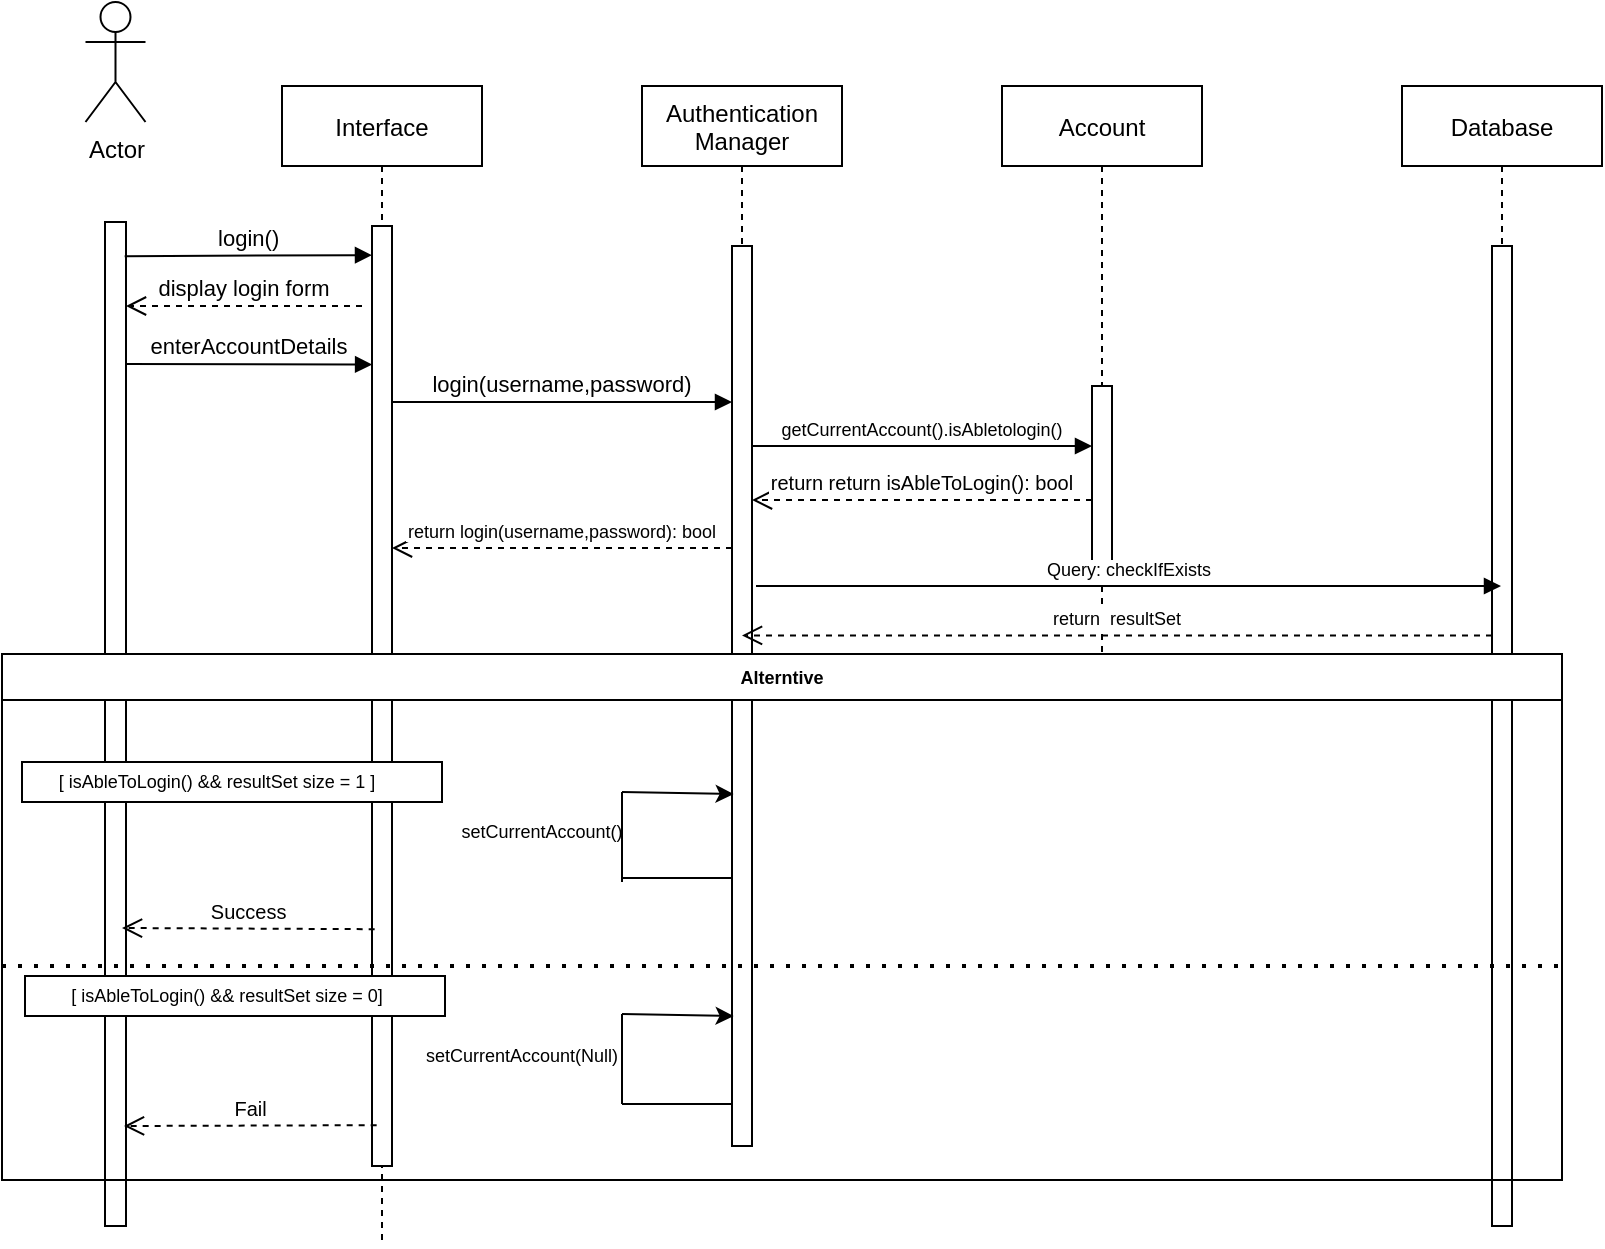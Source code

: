 <mxfile version="15.8.2" type="device"><diagram id="kgpKYQtTHZ0yAKxKKP6v" name="Page-1"><mxGraphModel dx="2272" dy="762" grid="1" gridSize="10" guides="1" tooltips="1" connect="1" arrows="1" fold="1" page="1" pageScale="1" pageWidth="850" pageHeight="1100" math="0" shadow="0"><root><mxCell id="0"/><mxCell id="1" parent="0"/><mxCell id="_wYik2mdYLtfwU2TrMEh-3" value="" style="whiteSpace=wrap;html=1;verticalAlign=top;" parent="1" vertex="1"><mxGeometry x="31.5" y="148" width="10.5" height="502" as="geometry"/></mxCell><mxCell id="3nuBFxr9cyL0pnOWT2aG-1" value="Interface" style="shape=umlLifeline;perimeter=lifelinePerimeter;container=1;collapsible=0;recursiveResize=0;rounded=0;shadow=0;strokeWidth=1;" parent="1" vertex="1"><mxGeometry x="120" y="80" width="100" height="580" as="geometry"/></mxCell><mxCell id="3nuBFxr9cyL0pnOWT2aG-2" value="" style="points=[];perimeter=orthogonalPerimeter;rounded=0;shadow=0;strokeWidth=1;" parent="3nuBFxr9cyL0pnOWT2aG-1" vertex="1"><mxGeometry x="45" y="70" width="10" height="470" as="geometry"/></mxCell><mxCell id="_wYik2mdYLtfwU2TrMEh-8" value="display login form" style="verticalAlign=bottom;endArrow=open;dashed=1;endSize=8;shadow=0;strokeWidth=1;" parent="3nuBFxr9cyL0pnOWT2aG-1" edge="1"><mxGeometry relative="1" as="geometry"><mxPoint x="-78.0" y="110.0" as="targetPoint"/><mxPoint x="40" y="110" as="sourcePoint"/></mxGeometry></mxCell><mxCell id="3nuBFxr9cyL0pnOWT2aG-5" value="Authentication&#10;Manager" style="shape=umlLifeline;perimeter=lifelinePerimeter;container=1;collapsible=0;recursiveResize=0;rounded=0;shadow=0;strokeWidth=1;" parent="1" vertex="1"><mxGeometry x="300" y="80" width="100" height="530" as="geometry"/></mxCell><mxCell id="3nuBFxr9cyL0pnOWT2aG-6" value="" style="points=[];perimeter=orthogonalPerimeter;rounded=0;shadow=0;strokeWidth=1;" parent="3nuBFxr9cyL0pnOWT2aG-5" vertex="1"><mxGeometry x="45" y="80" width="10" height="450" as="geometry"/></mxCell><mxCell id="3nuBFxr9cyL0pnOWT2aG-7" value="return login(username,password): bool" style="verticalAlign=bottom;endArrow=open;dashed=1;endSize=8;exitX=0;exitY=0.95;shadow=0;strokeWidth=1;fontSize=9;" parent="1" edge="1"><mxGeometry relative="1" as="geometry"><mxPoint x="175" y="311.0" as="targetPoint"/><mxPoint x="345" y="311.0" as="sourcePoint"/></mxGeometry></mxCell><mxCell id="3nuBFxr9cyL0pnOWT2aG-8" value="login(username,password)" style="verticalAlign=bottom;endArrow=block;entryX=0;entryY=0;shadow=0;strokeWidth=1;" parent="1" edge="1"><mxGeometry relative="1" as="geometry"><mxPoint x="175" y="238.0" as="sourcePoint"/><mxPoint x="345" y="238.0" as="targetPoint"/></mxGeometry></mxCell><mxCell id="_wYik2mdYLtfwU2TrMEh-1" value="Actor" style="shape=umlActor;verticalLabelPosition=bottom;verticalAlign=top;html=1;outlineConnect=0;" parent="1" vertex="1"><mxGeometry x="21.75" y="38" width="30" height="60" as="geometry"/></mxCell><mxCell id="_wYik2mdYLtfwU2TrMEh-7" value="login()" style="verticalAlign=bottom;endArrow=block;shadow=0;strokeWidth=1;entryX=0;entryY=0.031;entryDx=0;entryDy=0;entryPerimeter=0;exitX=0.937;exitY=0.034;exitDx=0;exitDy=0;exitPerimeter=0;" parent="1" source="_wYik2mdYLtfwU2TrMEh-3" target="3nuBFxr9cyL0pnOWT2aG-2" edge="1"><mxGeometry relative="1" as="geometry"><mxPoint x="42" y="157.0" as="sourcePoint"/><mxPoint x="165.05" y="159.96" as="targetPoint"/></mxGeometry></mxCell><mxCell id="_wYik2mdYLtfwU2TrMEh-9" value="enterAccountDetails" style="verticalAlign=bottom;endArrow=block;shadow=0;strokeWidth=1;entryX=0.005;entryY=0.054;entryDx=0;entryDy=0;entryPerimeter=0;" parent="1" edge="1"><mxGeometry relative="1" as="geometry"><mxPoint x="42" y="219.0" as="sourcePoint"/><mxPoint x="165.05" y="219.26" as="targetPoint"/></mxGeometry></mxCell><mxCell id="_wYik2mdYLtfwU2TrMEh-14" value="Account" style="shape=umlLifeline;perimeter=lifelinePerimeter;container=1;collapsible=0;recursiveResize=0;rounded=0;shadow=0;strokeWidth=1;" parent="1" vertex="1"><mxGeometry x="480" y="80" width="100" height="300" as="geometry"/></mxCell><mxCell id="_wYik2mdYLtfwU2TrMEh-15" value="" style="points=[];perimeter=orthogonalPerimeter;rounded=0;shadow=0;strokeWidth=1;" parent="_wYik2mdYLtfwU2TrMEh-14" vertex="1"><mxGeometry x="45" y="150" width="10" height="90" as="geometry"/></mxCell><mxCell id="_wYik2mdYLtfwU2TrMEh-16" value="getCurrentAccount().isAbletologin()" style="verticalAlign=bottom;endArrow=block;entryX=0;entryY=0;shadow=0;strokeWidth=1;fontSize=9;" parent="_wYik2mdYLtfwU2TrMEh-14" edge="1"><mxGeometry relative="1" as="geometry"><mxPoint x="-125" y="180.0" as="sourcePoint"/><mxPoint x="45" y="180.0" as="targetPoint"/></mxGeometry></mxCell><mxCell id="_wYik2mdYLtfwU2TrMEh-17" value="return return isAbleToLogin(): bool" style="verticalAlign=bottom;endArrow=open;dashed=1;endSize=8;exitX=0;exitY=0.95;shadow=0;strokeWidth=1;fontSize=10;" parent="1" edge="1"><mxGeometry relative="1" as="geometry"><mxPoint x="355" y="287.0" as="targetPoint"/><mxPoint x="525" y="287.0" as="sourcePoint"/></mxGeometry></mxCell><mxCell id="_wYik2mdYLtfwU2TrMEh-27" value="" style="endArrow=none;html=1;rounded=0;fontSize=9;" parent="1" edge="1"><mxGeometry width="50" height="50" relative="1" as="geometry"><mxPoint x="290" y="433" as="sourcePoint"/><mxPoint x="290" y="478" as="targetPoint"/></mxGeometry></mxCell><mxCell id="_wYik2mdYLtfwU2TrMEh-28" value="" style="endArrow=classic;html=1;rounded=0;fontSize=9;entryX=0.08;entryY=0.469;entryDx=0;entryDy=0;entryPerimeter=0;" parent="1" edge="1"><mxGeometry width="50" height="50" relative="1" as="geometry"><mxPoint x="290" y="433" as="sourcePoint"/><mxPoint x="345.8" y="434.05" as="targetPoint"/></mxGeometry></mxCell><mxCell id="_wYik2mdYLtfwU2TrMEh-35" value="" style="endArrow=none;html=1;rounded=0;fontSize=9;" parent="1" edge="1"><mxGeometry width="50" height="50" relative="1" as="geometry"><mxPoint x="290" y="589" as="sourcePoint"/><mxPoint x="345" y="589" as="targetPoint"/></mxGeometry></mxCell><mxCell id="_wYik2mdYLtfwU2TrMEh-37" value="" style="endArrow=none;html=1;rounded=0;fontSize=9;" parent="1" edge="1"><mxGeometry width="50" height="50" relative="1" as="geometry"><mxPoint x="290" y="544" as="sourcePoint"/><mxPoint x="290" y="589" as="targetPoint"/></mxGeometry></mxCell><mxCell id="_wYik2mdYLtfwU2TrMEh-38" value="" style="endArrow=classic;html=1;rounded=0;fontSize=9;entryX=0.08;entryY=0.469;entryDx=0;entryDy=0;entryPerimeter=0;" parent="1" edge="1"><mxGeometry width="50" height="50" relative="1" as="geometry"><mxPoint x="290" y="544" as="sourcePoint"/><mxPoint x="345.8" y="545.05" as="targetPoint"/></mxGeometry></mxCell><mxCell id="_wYik2mdYLtfwU2TrMEh-39" value="Fail" style="verticalAlign=bottom;endArrow=open;dashed=1;endSize=8;shadow=0;strokeWidth=1;fontSize=10;exitX=0.133;exitY=0.724;exitDx=0;exitDy=0;exitPerimeter=0;" parent="1" edge="1"><mxGeometry relative="1" as="geometry"><mxPoint x="41" y="600.0" as="targetPoint"/><mxPoint x="167.33" y="599.6" as="sourcePoint"/></mxGeometry></mxCell><mxCell id="_wYik2mdYLtfwU2TrMEh-40" value="Database" style="shape=umlLifeline;perimeter=lifelinePerimeter;container=1;collapsible=0;recursiveResize=0;rounded=0;shadow=0;strokeWidth=1;" parent="1" vertex="1"><mxGeometry x="680" y="80" width="100" height="570" as="geometry"/></mxCell><mxCell id="_wYik2mdYLtfwU2TrMEh-41" value="" style="points=[];perimeter=orthogonalPerimeter;rounded=0;shadow=0;strokeWidth=1;" parent="_wYik2mdYLtfwU2TrMEh-40" vertex="1"><mxGeometry x="45" y="80" width="10" height="490" as="geometry"/></mxCell><mxCell id="_wYik2mdYLtfwU2TrMEh-45" value="return  resultSet" style="verticalAlign=bottom;endArrow=open;dashed=1;endSize=8;exitX=0;exitY=0.95;shadow=0;strokeWidth=1;fontSize=9;" parent="_wYik2mdYLtfwU2TrMEh-40" target="3nuBFxr9cyL0pnOWT2aG-5" edge="1"><mxGeometry relative="1" as="geometry"><mxPoint x="-125" y="274.71" as="targetPoint"/><mxPoint x="45" y="274.71" as="sourcePoint"/></mxGeometry></mxCell><mxCell id="_wYik2mdYLtfwU2TrMEh-44" value="Query: checkIfExists" style="verticalAlign=bottom;endArrow=block;shadow=0;strokeWidth=1;fontSize=9;" parent="1" target="_wYik2mdYLtfwU2TrMEh-40" edge="1"><mxGeometry relative="1" as="geometry"><mxPoint x="357" y="330.0" as="sourcePoint"/><mxPoint x="527" y="330.0" as="targetPoint"/></mxGeometry></mxCell><mxCell id="_wYik2mdYLtfwU2TrMEh-21" value="Alterntive" style="swimlane;fontSize=9;" parent="1" vertex="1"><mxGeometry x="-20" y="364" width="780" height="263" as="geometry"/></mxCell><mxCell id="_wYik2mdYLtfwU2TrMEh-23" value="&lt;span style=&quot;color: rgba(0 , 0 , 0 , 0) ; font-family: monospace ; font-size: 0px&quot;&gt;%3CmxGraphModel%3E%3Croot%3E%3CmxCell%20id%3D%220%22%2F%3E%3CmxCell%20id%3D%221%22%20parent%3D%220%22%2F%3E%3CmxCell%20id%3D%222%22%20value%3D%22%5B%20isAbleToLogin()%20%3D%20true%20%5D%22%20style%3D%22text%3Bhtml%3D1%3BstrokeColor%3Dnone%3BfillColor%3Dnone%3Balign%3Dcenter%3BverticalAlign%3Dmiddle%3BwhiteSpace%3Dwrap%3Brounded%3D0%3BfontSize%3D9%3B%22%20vertex%3D%221%22%20parent%3D%221%22%3E%3CmxGeometry%20x%3D%22-20%22%20y%3D%22380%22%20width%3D%22130%22%20height%3D%2230%22%20as%3D%22geometry%22%2F%3E%3C%2FmxCell%3E%3C%2Froot%3E%3C%2FmxGraphModel%3E&lt;/span&gt;&lt;span style=&quot;color: rgba(0 , 0 , 0 , 0) ; font-family: monospace ; font-size: 0px&quot;&gt;%3CmxGraphModel%3E%3Croot%3E%3CmxCell%20id%3D%220%22%2F%3E%3CmxCell%20id%3D%221%22%20parent%3D%220%22%2F%3E%3CmxCell%20id%3D%222%22%20value%3D%22%5B%20isAbleToLogin()%20%3D%20true%20%5D%22%20style%3D%22text%3Bhtml%3D1%3BstrokeColor%3Dnone%3BfillColor%3Dnone%3Balign%3Dcenter%3BverticalAlign%3Dmiddle%3BwhiteSpace%3Dwrap%3Brounded%3D0%3BfontSize%3D9%3B%22%20vertex%3D%221%22%20parent%3D%221%22%3E%3CmxGeometry%20x%3D%22-20%22%20y%3D%22380%22%20width%3D%22130%22%20height%3D%2230%22%20as%3D%22geometry%22%2F%3E%3C%2FmxCell%3E%3C%2Froot%3E%3C%2FmxGraphModel%3E&lt;/span&gt;" style="rounded=0;whiteSpace=wrap;html=1;fontSize=9;" parent="_wYik2mdYLtfwU2TrMEh-21" vertex="1"><mxGeometry x="10" y="54" width="210" height="20" as="geometry"/></mxCell><mxCell id="_wYik2mdYLtfwU2TrMEh-24" value="[ isAbleToLogin() &amp;amp;&amp;amp; resultSet size = 1 ]" style="text;html=1;strokeColor=none;fillColor=none;align=center;verticalAlign=middle;whiteSpace=wrap;rounded=0;fontSize=9;" parent="_wYik2mdYLtfwU2TrMEh-21" vertex="1"><mxGeometry x="10" y="49" width="195" height="30" as="geometry"/></mxCell><mxCell id="_wYik2mdYLtfwU2TrMEh-26" value="" style="endArrow=none;html=1;rounded=0;fontSize=9;" parent="_wYik2mdYLtfwU2TrMEh-21" edge="1"><mxGeometry width="50" height="50" relative="1" as="geometry"><mxPoint x="310" y="112" as="sourcePoint"/><mxPoint x="365" y="112" as="targetPoint"/></mxGeometry></mxCell><mxCell id="_wYik2mdYLtfwU2TrMEh-29" value="setCurrentAccount()" style="text;html=1;strokeColor=none;fillColor=none;align=center;verticalAlign=middle;whiteSpace=wrap;rounded=0;fontSize=9;" parent="_wYik2mdYLtfwU2TrMEh-21" vertex="1"><mxGeometry x="240" y="74" width="60" height="30" as="geometry"/></mxCell><mxCell id="_wYik2mdYLtfwU2TrMEh-31" value="Success" style="verticalAlign=bottom;endArrow=open;dashed=1;endSize=8;shadow=0;strokeWidth=1;fontSize=10;exitX=0.133;exitY=0.724;exitDx=0;exitDy=0;exitPerimeter=0;" parent="_wYik2mdYLtfwU2TrMEh-21" edge="1"><mxGeometry relative="1" as="geometry"><mxPoint x="60" y="137.0" as="targetPoint"/><mxPoint x="186.33" y="137.6" as="sourcePoint"/></mxGeometry></mxCell><mxCell id="_wYik2mdYLtfwU2TrMEh-36" value="setCurrentAccount(Null)" style="text;html=1;strokeColor=none;fillColor=none;align=center;verticalAlign=middle;whiteSpace=wrap;rounded=0;fontSize=9;" parent="_wYik2mdYLtfwU2TrMEh-21" vertex="1"><mxGeometry x="230" y="186" width="60" height="30" as="geometry"/></mxCell><mxCell id="_wYik2mdYLtfwU2TrMEh-47" value="" style="endArrow=none;dashed=1;html=1;dashPattern=1 3;strokeWidth=2;rounded=0;fontSize=9;" parent="_wYik2mdYLtfwU2TrMEh-21" edge="1"><mxGeometry width="50" height="50" relative="1" as="geometry"><mxPoint y="156" as="sourcePoint"/><mxPoint x="780" y="156" as="targetPoint"/></mxGeometry></mxCell><mxCell id="_wYik2mdYLtfwU2TrMEh-48" value="&lt;span style=&quot;color: rgba(0 , 0 , 0 , 0) ; font-family: monospace ; font-size: 0px&quot;&gt;%3CmxGraphModel%3E%3Croot%3E%3CmxCell%20id%3D%220%22%2F%3E%3CmxCell%20id%3D%221%22%20parent%3D%220%22%2F%3E%3CmxCell%20id%3D%222%22%20value%3D%22%5B%20isAbleToLogin()%20%3D%20true%20%5D%22%20style%3D%22text%3Bhtml%3D1%3BstrokeColor%3Dnone%3BfillColor%3Dnone%3Balign%3Dcenter%3BverticalAlign%3Dmiddle%3BwhiteSpace%3Dwrap%3Brounded%3D0%3BfontSize%3D9%3B%22%20vertex%3D%221%22%20parent%3D%221%22%3E%3CmxGeometry%20x%3D%22-20%22%20y%3D%22380%22%20width%3D%22130%22%20height%3D%2230%22%20as%3D%22geometry%22%2F%3E%3C%2FmxCell%3E%3C%2Froot%3E%3C%2FmxGraphModel%3E&lt;/span&gt;&lt;span style=&quot;color: rgba(0 , 0 , 0 , 0) ; font-family: monospace ; font-size: 0px&quot;&gt;%3CmxGraphModel%3E%3Croot%3E%3CmxCell%20id%3D%220%22%2F%3E%3CmxCell%20id%3D%221%22%20parent%3D%220%22%2F%3E%3CmxCell%20id%3D%222%22%20value%3D%22%5B%20isAbleToLogin()%20%3D%20true%20%5D%22%20style%3D%22text%3Bhtml%3D1%3BstrokeColor%3Dnone%3BfillColor%3Dnone%3Balign%3Dcenter%3BverticalAlign%3Dmiddle%3BwhiteSpace%3Dwrap%3Brounded%3D0%3BfontSize%3D9%3B%22%20vertex%3D%221%22%20parent%3D%221%22%3E%3CmxGeometry%20x%3D%22-20%22%20y%3D%22380%22%20width%3D%22130%22%20height%3D%2230%22%20as%3D%22geometry%22%2F%3E%3C%2FmxCell%3E%3C%2Froot%3E%3C%2FmxGraphModel%3E&lt;/span&gt;" style="rounded=0;whiteSpace=wrap;html=1;fontSize=9;" parent="_wYik2mdYLtfwU2TrMEh-21" vertex="1"><mxGeometry x="11.5" y="161" width="210" height="20" as="geometry"/></mxCell><mxCell id="_wYik2mdYLtfwU2TrMEh-49" value="[ isAbleToLogin() &amp;amp;&amp;amp; resultSet size = 0]" style="text;html=1;strokeColor=none;fillColor=none;align=center;verticalAlign=middle;whiteSpace=wrap;rounded=0;fontSize=9;" parent="_wYik2mdYLtfwU2TrMEh-21" vertex="1"><mxGeometry x="14.5" y="156" width="195" height="30" as="geometry"/></mxCell></root></mxGraphModel></diagram></mxfile>